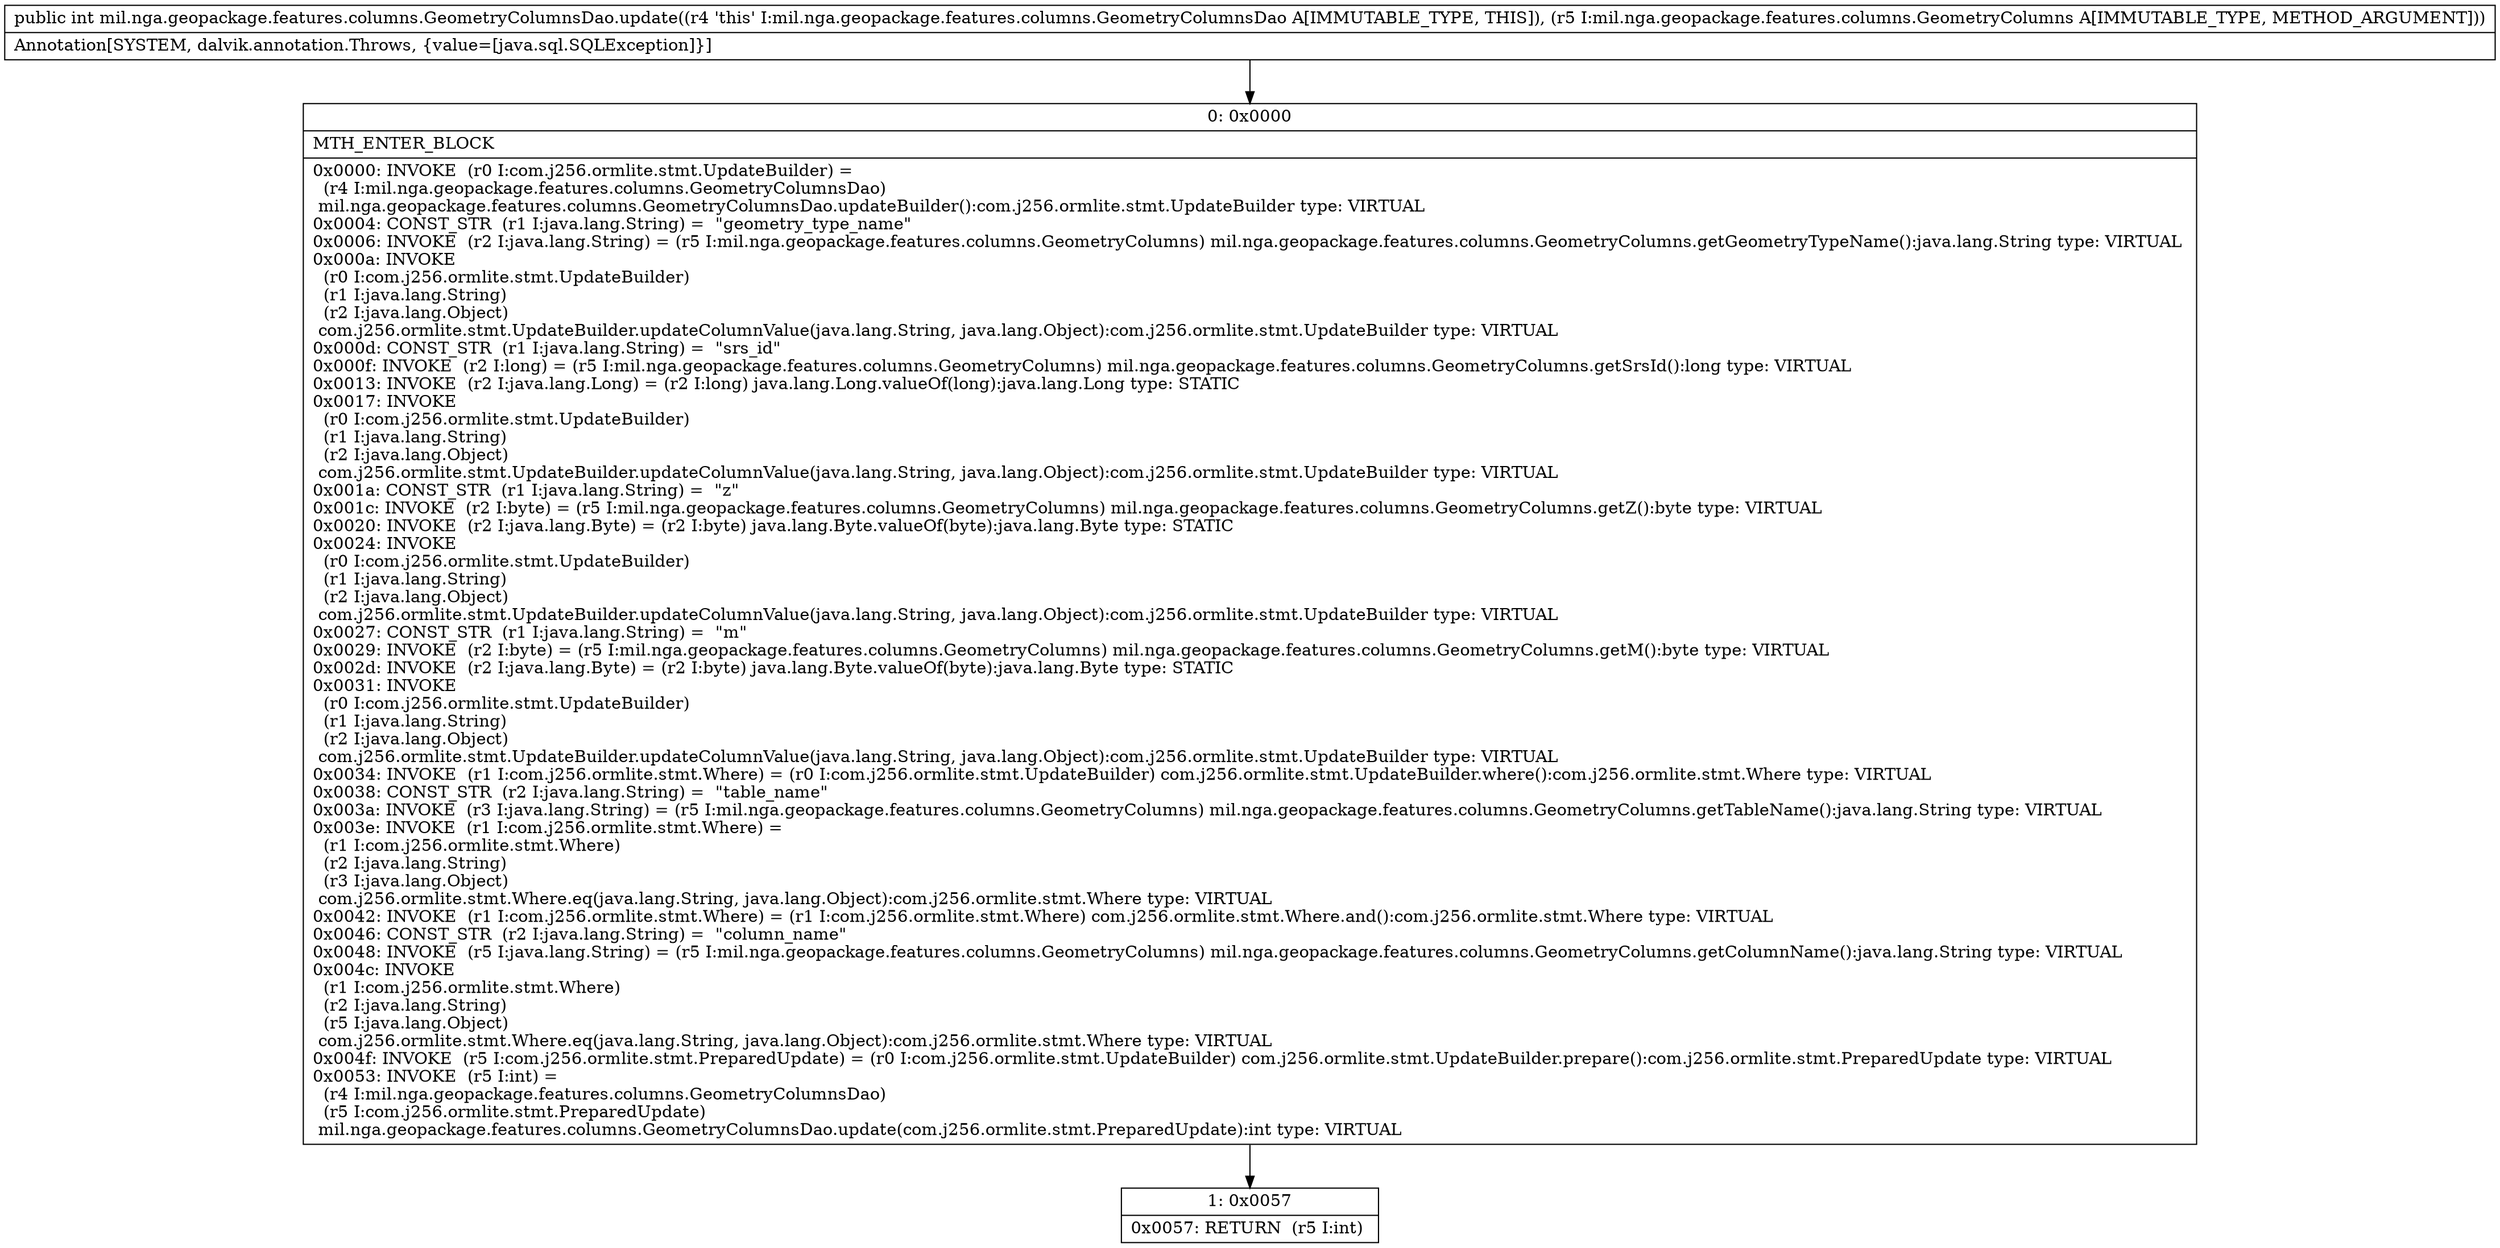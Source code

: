 digraph "CFG formil.nga.geopackage.features.columns.GeometryColumnsDao.update(Lmil\/nga\/geopackage\/features\/columns\/GeometryColumns;)I" {
Node_0 [shape=record,label="{0\:\ 0x0000|MTH_ENTER_BLOCK\l|0x0000: INVOKE  (r0 I:com.j256.ormlite.stmt.UpdateBuilder) = \l  (r4 I:mil.nga.geopackage.features.columns.GeometryColumnsDao)\l mil.nga.geopackage.features.columns.GeometryColumnsDao.updateBuilder():com.j256.ormlite.stmt.UpdateBuilder type: VIRTUAL \l0x0004: CONST_STR  (r1 I:java.lang.String) =  \"geometry_type_name\" \l0x0006: INVOKE  (r2 I:java.lang.String) = (r5 I:mil.nga.geopackage.features.columns.GeometryColumns) mil.nga.geopackage.features.columns.GeometryColumns.getGeometryTypeName():java.lang.String type: VIRTUAL \l0x000a: INVOKE  \l  (r0 I:com.j256.ormlite.stmt.UpdateBuilder)\l  (r1 I:java.lang.String)\l  (r2 I:java.lang.Object)\l com.j256.ormlite.stmt.UpdateBuilder.updateColumnValue(java.lang.String, java.lang.Object):com.j256.ormlite.stmt.UpdateBuilder type: VIRTUAL \l0x000d: CONST_STR  (r1 I:java.lang.String) =  \"srs_id\" \l0x000f: INVOKE  (r2 I:long) = (r5 I:mil.nga.geopackage.features.columns.GeometryColumns) mil.nga.geopackage.features.columns.GeometryColumns.getSrsId():long type: VIRTUAL \l0x0013: INVOKE  (r2 I:java.lang.Long) = (r2 I:long) java.lang.Long.valueOf(long):java.lang.Long type: STATIC \l0x0017: INVOKE  \l  (r0 I:com.j256.ormlite.stmt.UpdateBuilder)\l  (r1 I:java.lang.String)\l  (r2 I:java.lang.Object)\l com.j256.ormlite.stmt.UpdateBuilder.updateColumnValue(java.lang.String, java.lang.Object):com.j256.ormlite.stmt.UpdateBuilder type: VIRTUAL \l0x001a: CONST_STR  (r1 I:java.lang.String) =  \"z\" \l0x001c: INVOKE  (r2 I:byte) = (r5 I:mil.nga.geopackage.features.columns.GeometryColumns) mil.nga.geopackage.features.columns.GeometryColumns.getZ():byte type: VIRTUAL \l0x0020: INVOKE  (r2 I:java.lang.Byte) = (r2 I:byte) java.lang.Byte.valueOf(byte):java.lang.Byte type: STATIC \l0x0024: INVOKE  \l  (r0 I:com.j256.ormlite.stmt.UpdateBuilder)\l  (r1 I:java.lang.String)\l  (r2 I:java.lang.Object)\l com.j256.ormlite.stmt.UpdateBuilder.updateColumnValue(java.lang.String, java.lang.Object):com.j256.ormlite.stmt.UpdateBuilder type: VIRTUAL \l0x0027: CONST_STR  (r1 I:java.lang.String) =  \"m\" \l0x0029: INVOKE  (r2 I:byte) = (r5 I:mil.nga.geopackage.features.columns.GeometryColumns) mil.nga.geopackage.features.columns.GeometryColumns.getM():byte type: VIRTUAL \l0x002d: INVOKE  (r2 I:java.lang.Byte) = (r2 I:byte) java.lang.Byte.valueOf(byte):java.lang.Byte type: STATIC \l0x0031: INVOKE  \l  (r0 I:com.j256.ormlite.stmt.UpdateBuilder)\l  (r1 I:java.lang.String)\l  (r2 I:java.lang.Object)\l com.j256.ormlite.stmt.UpdateBuilder.updateColumnValue(java.lang.String, java.lang.Object):com.j256.ormlite.stmt.UpdateBuilder type: VIRTUAL \l0x0034: INVOKE  (r1 I:com.j256.ormlite.stmt.Where) = (r0 I:com.j256.ormlite.stmt.UpdateBuilder) com.j256.ormlite.stmt.UpdateBuilder.where():com.j256.ormlite.stmt.Where type: VIRTUAL \l0x0038: CONST_STR  (r2 I:java.lang.String) =  \"table_name\" \l0x003a: INVOKE  (r3 I:java.lang.String) = (r5 I:mil.nga.geopackage.features.columns.GeometryColumns) mil.nga.geopackage.features.columns.GeometryColumns.getTableName():java.lang.String type: VIRTUAL \l0x003e: INVOKE  (r1 I:com.j256.ormlite.stmt.Where) = \l  (r1 I:com.j256.ormlite.stmt.Where)\l  (r2 I:java.lang.String)\l  (r3 I:java.lang.Object)\l com.j256.ormlite.stmt.Where.eq(java.lang.String, java.lang.Object):com.j256.ormlite.stmt.Where type: VIRTUAL \l0x0042: INVOKE  (r1 I:com.j256.ormlite.stmt.Where) = (r1 I:com.j256.ormlite.stmt.Where) com.j256.ormlite.stmt.Where.and():com.j256.ormlite.stmt.Where type: VIRTUAL \l0x0046: CONST_STR  (r2 I:java.lang.String) =  \"column_name\" \l0x0048: INVOKE  (r5 I:java.lang.String) = (r5 I:mil.nga.geopackage.features.columns.GeometryColumns) mil.nga.geopackage.features.columns.GeometryColumns.getColumnName():java.lang.String type: VIRTUAL \l0x004c: INVOKE  \l  (r1 I:com.j256.ormlite.stmt.Where)\l  (r2 I:java.lang.String)\l  (r5 I:java.lang.Object)\l com.j256.ormlite.stmt.Where.eq(java.lang.String, java.lang.Object):com.j256.ormlite.stmt.Where type: VIRTUAL \l0x004f: INVOKE  (r5 I:com.j256.ormlite.stmt.PreparedUpdate) = (r0 I:com.j256.ormlite.stmt.UpdateBuilder) com.j256.ormlite.stmt.UpdateBuilder.prepare():com.j256.ormlite.stmt.PreparedUpdate type: VIRTUAL \l0x0053: INVOKE  (r5 I:int) = \l  (r4 I:mil.nga.geopackage.features.columns.GeometryColumnsDao)\l  (r5 I:com.j256.ormlite.stmt.PreparedUpdate)\l mil.nga.geopackage.features.columns.GeometryColumnsDao.update(com.j256.ormlite.stmt.PreparedUpdate):int type: VIRTUAL \l}"];
Node_1 [shape=record,label="{1\:\ 0x0057|0x0057: RETURN  (r5 I:int) \l}"];
MethodNode[shape=record,label="{public int mil.nga.geopackage.features.columns.GeometryColumnsDao.update((r4 'this' I:mil.nga.geopackage.features.columns.GeometryColumnsDao A[IMMUTABLE_TYPE, THIS]), (r5 I:mil.nga.geopackage.features.columns.GeometryColumns A[IMMUTABLE_TYPE, METHOD_ARGUMENT]))  | Annotation[SYSTEM, dalvik.annotation.Throws, \{value=[java.sql.SQLException]\}]\l}"];
MethodNode -> Node_0;
Node_0 -> Node_1;
}

